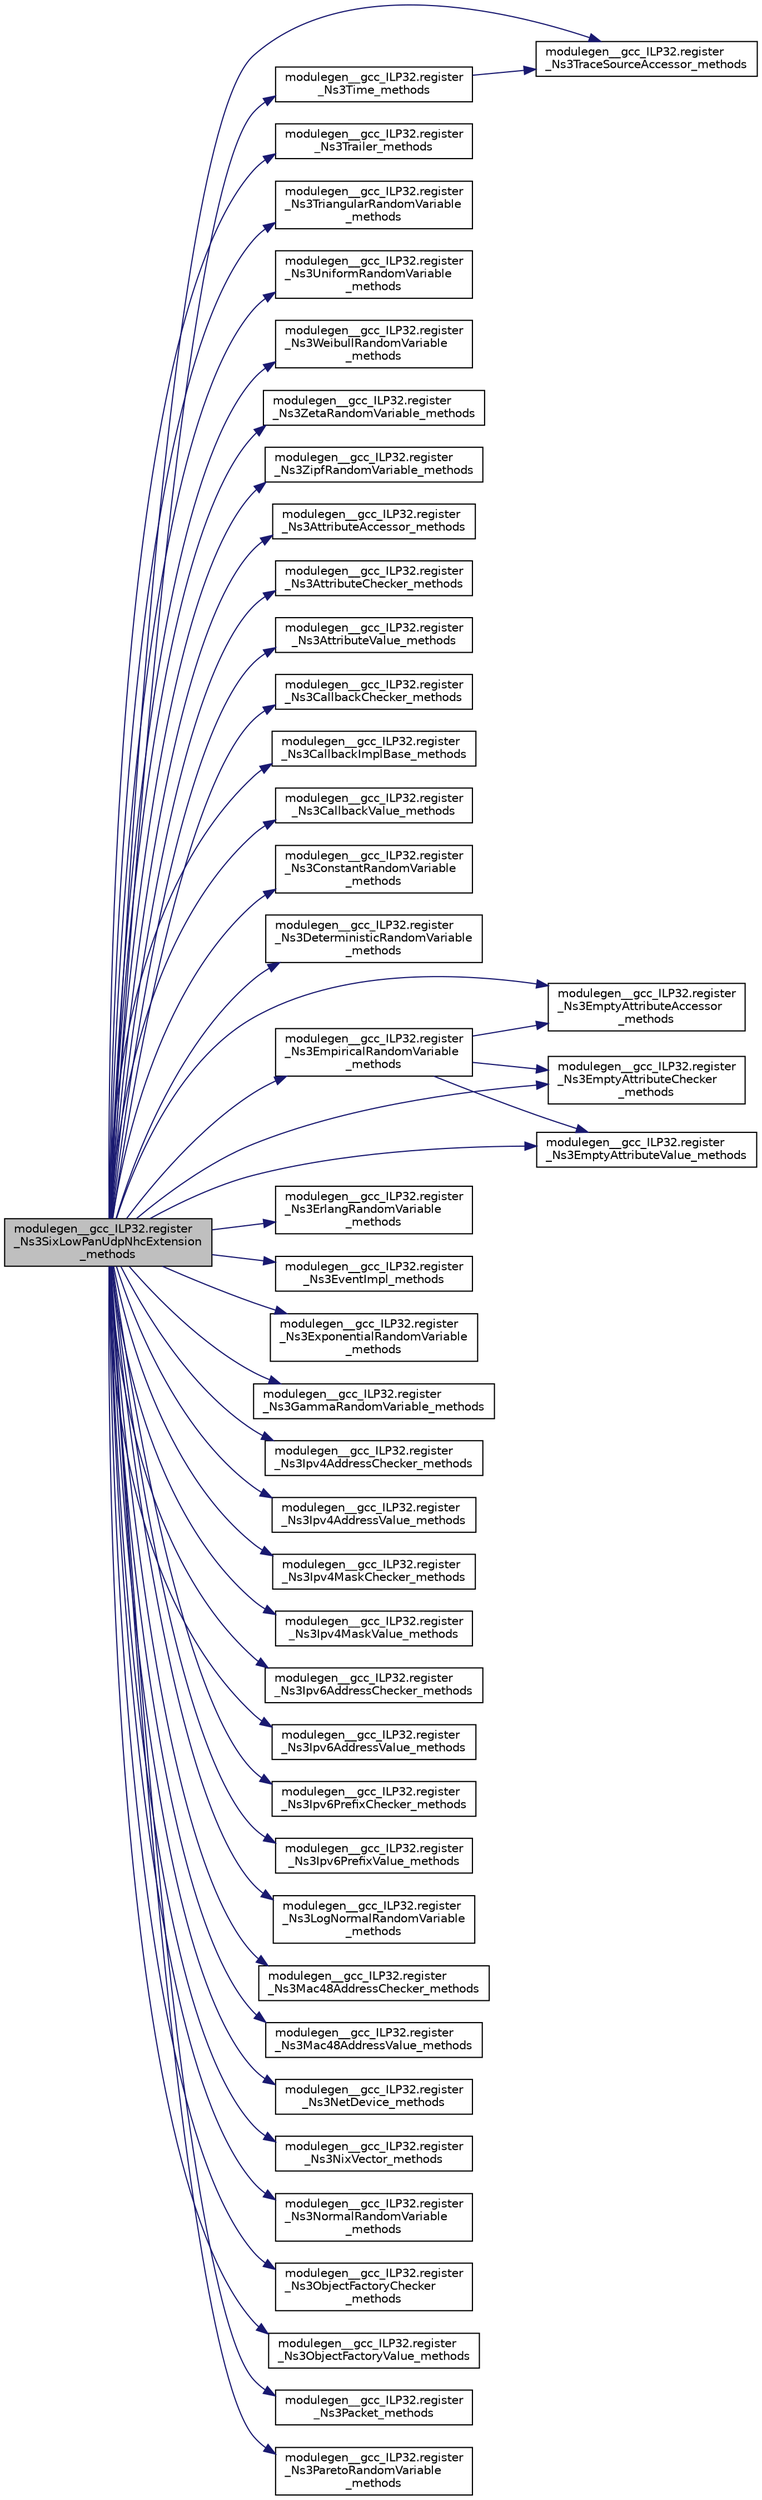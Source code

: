 digraph "modulegen__gcc_ILP32.register_Ns3SixLowPanUdpNhcExtension_methods"
{
  edge [fontname="Helvetica",fontsize="10",labelfontname="Helvetica",labelfontsize="10"];
  node [fontname="Helvetica",fontsize="10",shape=record];
  rankdir="LR";
  Node1 [label="modulegen__gcc_ILP32.register\l_Ns3SixLowPanUdpNhcExtension\l_methods",height=0.2,width=0.4,color="black", fillcolor="grey75", style="filled", fontcolor="black"];
  Node1 -> Node2 [color="midnightblue",fontsize="10",style="solid"];
  Node2 [label="modulegen__gcc_ILP32.register\l_Ns3Time_methods",height=0.2,width=0.4,color="black", fillcolor="white", style="filled",URL="$d5/d79/namespacemodulegen____gcc__ILP32.html#a4bcbbf479533e8b6fb238739668fe36d"];
  Node2 -> Node3 [color="midnightblue",fontsize="10",style="solid"];
  Node3 [label="modulegen__gcc_ILP32.register\l_Ns3TraceSourceAccessor_methods",height=0.2,width=0.4,color="black", fillcolor="white", style="filled",URL="$d5/d79/namespacemodulegen____gcc__ILP32.html#a3451d08858386f1fa04131d165c83ba0"];
  Node1 -> Node3 [color="midnightblue",fontsize="10",style="solid"];
  Node1 -> Node4 [color="midnightblue",fontsize="10",style="solid"];
  Node4 [label="modulegen__gcc_ILP32.register\l_Ns3Trailer_methods",height=0.2,width=0.4,color="black", fillcolor="white", style="filled",URL="$d5/d79/namespacemodulegen____gcc__ILP32.html#a7be1ac5e0e1a8ec544474f384e1642fc"];
  Node1 -> Node5 [color="midnightblue",fontsize="10",style="solid"];
  Node5 [label="modulegen__gcc_ILP32.register\l_Ns3TriangularRandomVariable\l_methods",height=0.2,width=0.4,color="black", fillcolor="white", style="filled",URL="$d5/d79/namespacemodulegen____gcc__ILP32.html#a56825f84f5a3f31c90087d3a4c1d8c0b"];
  Node1 -> Node6 [color="midnightblue",fontsize="10",style="solid"];
  Node6 [label="modulegen__gcc_ILP32.register\l_Ns3UniformRandomVariable\l_methods",height=0.2,width=0.4,color="black", fillcolor="white", style="filled",URL="$d5/d79/namespacemodulegen____gcc__ILP32.html#a5465d181d936c13f0d7dd97daae33da0"];
  Node1 -> Node7 [color="midnightblue",fontsize="10",style="solid"];
  Node7 [label="modulegen__gcc_ILP32.register\l_Ns3WeibullRandomVariable\l_methods",height=0.2,width=0.4,color="black", fillcolor="white", style="filled",URL="$d5/d79/namespacemodulegen____gcc__ILP32.html#a1b7e953b4fcdede15ddee8f372636aeb"];
  Node1 -> Node8 [color="midnightblue",fontsize="10",style="solid"];
  Node8 [label="modulegen__gcc_ILP32.register\l_Ns3ZetaRandomVariable_methods",height=0.2,width=0.4,color="black", fillcolor="white", style="filled",URL="$d5/d79/namespacemodulegen____gcc__ILP32.html#aa274e4bd8d5ca034ca1600f4e3837763"];
  Node1 -> Node9 [color="midnightblue",fontsize="10",style="solid"];
  Node9 [label="modulegen__gcc_ILP32.register\l_Ns3ZipfRandomVariable_methods",height=0.2,width=0.4,color="black", fillcolor="white", style="filled",URL="$d5/d79/namespacemodulegen____gcc__ILP32.html#ac5e1d46fed6d871a113192dad04bec07"];
  Node1 -> Node10 [color="midnightblue",fontsize="10",style="solid"];
  Node10 [label="modulegen__gcc_ILP32.register\l_Ns3AttributeAccessor_methods",height=0.2,width=0.4,color="black", fillcolor="white", style="filled",URL="$d5/d79/namespacemodulegen____gcc__ILP32.html#a8f1258b8ab8ec43af174fc3ff9198eb6"];
  Node1 -> Node11 [color="midnightblue",fontsize="10",style="solid"];
  Node11 [label="modulegen__gcc_ILP32.register\l_Ns3AttributeChecker_methods",height=0.2,width=0.4,color="black", fillcolor="white", style="filled",URL="$d5/d79/namespacemodulegen____gcc__ILP32.html#a891dd82b08e1260e01670cf52c90138c"];
  Node1 -> Node12 [color="midnightblue",fontsize="10",style="solid"];
  Node12 [label="modulegen__gcc_ILP32.register\l_Ns3AttributeValue_methods",height=0.2,width=0.4,color="black", fillcolor="white", style="filled",URL="$d5/d79/namespacemodulegen____gcc__ILP32.html#a7475be8fb4d2d4611c513f6d21c50a32"];
  Node1 -> Node13 [color="midnightblue",fontsize="10",style="solid"];
  Node13 [label="modulegen__gcc_ILP32.register\l_Ns3CallbackChecker_methods",height=0.2,width=0.4,color="black", fillcolor="white", style="filled",URL="$d5/d79/namespacemodulegen____gcc__ILP32.html#acf2267ead3a407631a6fe495c0560d6b"];
  Node1 -> Node14 [color="midnightblue",fontsize="10",style="solid"];
  Node14 [label="modulegen__gcc_ILP32.register\l_Ns3CallbackImplBase_methods",height=0.2,width=0.4,color="black", fillcolor="white", style="filled",URL="$d5/d79/namespacemodulegen____gcc__ILP32.html#a9a85026102c692583453c9b637b8b837"];
  Node1 -> Node15 [color="midnightblue",fontsize="10",style="solid"];
  Node15 [label="modulegen__gcc_ILP32.register\l_Ns3CallbackValue_methods",height=0.2,width=0.4,color="black", fillcolor="white", style="filled",URL="$d5/d79/namespacemodulegen____gcc__ILP32.html#a08e2760d3ccd91256fbce9ef63b1e10b"];
  Node1 -> Node16 [color="midnightblue",fontsize="10",style="solid"];
  Node16 [label="modulegen__gcc_ILP32.register\l_Ns3ConstantRandomVariable\l_methods",height=0.2,width=0.4,color="black", fillcolor="white", style="filled",URL="$d5/d79/namespacemodulegen____gcc__ILP32.html#a42c81b9cd2cbe5e8e49f81b203911b61"];
  Node1 -> Node17 [color="midnightblue",fontsize="10",style="solid"];
  Node17 [label="modulegen__gcc_ILP32.register\l_Ns3DeterministicRandomVariable\l_methods",height=0.2,width=0.4,color="black", fillcolor="white", style="filled",URL="$d5/d79/namespacemodulegen____gcc__ILP32.html#a863c4172668c4be59165816ab68bf4ea"];
  Node1 -> Node18 [color="midnightblue",fontsize="10",style="solid"];
  Node18 [label="modulegen__gcc_ILP32.register\l_Ns3EmpiricalRandomVariable\l_methods",height=0.2,width=0.4,color="black", fillcolor="white", style="filled",URL="$d5/d79/namespacemodulegen____gcc__ILP32.html#a6446c81f0f288423f8095c58812c96a6"];
  Node18 -> Node19 [color="midnightblue",fontsize="10",style="solid"];
  Node19 [label="modulegen__gcc_ILP32.register\l_Ns3EmptyAttributeAccessor\l_methods",height=0.2,width=0.4,color="black", fillcolor="white", style="filled",URL="$d5/d79/namespacemodulegen____gcc__ILP32.html#a489a942ef59028089c93b9dea61069a3"];
  Node18 -> Node20 [color="midnightblue",fontsize="10",style="solid"];
  Node20 [label="modulegen__gcc_ILP32.register\l_Ns3EmptyAttributeChecker\l_methods",height=0.2,width=0.4,color="black", fillcolor="white", style="filled",URL="$d5/d79/namespacemodulegen____gcc__ILP32.html#a46ed8d8e239b38c1a4353a533fcb77a2"];
  Node18 -> Node21 [color="midnightblue",fontsize="10",style="solid"];
  Node21 [label="modulegen__gcc_ILP32.register\l_Ns3EmptyAttributeValue_methods",height=0.2,width=0.4,color="black", fillcolor="white", style="filled",URL="$d5/d79/namespacemodulegen____gcc__ILP32.html#a4f1a7f7e506590df165bd2f16ec88878"];
  Node1 -> Node19 [color="midnightblue",fontsize="10",style="solid"];
  Node1 -> Node20 [color="midnightblue",fontsize="10",style="solid"];
  Node1 -> Node21 [color="midnightblue",fontsize="10",style="solid"];
  Node1 -> Node22 [color="midnightblue",fontsize="10",style="solid"];
  Node22 [label="modulegen__gcc_ILP32.register\l_Ns3ErlangRandomVariable\l_methods",height=0.2,width=0.4,color="black", fillcolor="white", style="filled",URL="$d5/d79/namespacemodulegen____gcc__ILP32.html#a303a1d3c5897c3befc105fd1ae0555a3"];
  Node1 -> Node23 [color="midnightblue",fontsize="10",style="solid"];
  Node23 [label="modulegen__gcc_ILP32.register\l_Ns3EventImpl_methods",height=0.2,width=0.4,color="black", fillcolor="white", style="filled",URL="$d5/d79/namespacemodulegen____gcc__ILP32.html#a600366111aadb7115136bfec5f8675e7"];
  Node1 -> Node24 [color="midnightblue",fontsize="10",style="solid"];
  Node24 [label="modulegen__gcc_ILP32.register\l_Ns3ExponentialRandomVariable\l_methods",height=0.2,width=0.4,color="black", fillcolor="white", style="filled",URL="$d5/d79/namespacemodulegen____gcc__ILP32.html#aece736044889d144f4bee4d03b7de81b"];
  Node1 -> Node25 [color="midnightblue",fontsize="10",style="solid"];
  Node25 [label="modulegen__gcc_ILP32.register\l_Ns3GammaRandomVariable_methods",height=0.2,width=0.4,color="black", fillcolor="white", style="filled",URL="$d5/d79/namespacemodulegen____gcc__ILP32.html#a12228d101ebfb3792bcdf5f3d4749309"];
  Node1 -> Node26 [color="midnightblue",fontsize="10",style="solid"];
  Node26 [label="modulegen__gcc_ILP32.register\l_Ns3Ipv4AddressChecker_methods",height=0.2,width=0.4,color="black", fillcolor="white", style="filled",URL="$d5/d79/namespacemodulegen____gcc__ILP32.html#a91bc88170d5111bf6c9c0defc82f9018"];
  Node1 -> Node27 [color="midnightblue",fontsize="10",style="solid"];
  Node27 [label="modulegen__gcc_ILP32.register\l_Ns3Ipv4AddressValue_methods",height=0.2,width=0.4,color="black", fillcolor="white", style="filled",URL="$d5/d79/namespacemodulegen____gcc__ILP32.html#a9b966337400674f232afe6830aa55a11"];
  Node1 -> Node28 [color="midnightblue",fontsize="10",style="solid"];
  Node28 [label="modulegen__gcc_ILP32.register\l_Ns3Ipv4MaskChecker_methods",height=0.2,width=0.4,color="black", fillcolor="white", style="filled",URL="$d5/d79/namespacemodulegen____gcc__ILP32.html#a0c8c90b61f4e832ecf41510f18e20e98"];
  Node1 -> Node29 [color="midnightblue",fontsize="10",style="solid"];
  Node29 [label="modulegen__gcc_ILP32.register\l_Ns3Ipv4MaskValue_methods",height=0.2,width=0.4,color="black", fillcolor="white", style="filled",URL="$d5/d79/namespacemodulegen____gcc__ILP32.html#aa0677871460e65b32fe90ab9bef43b9f"];
  Node1 -> Node30 [color="midnightblue",fontsize="10",style="solid"];
  Node30 [label="modulegen__gcc_ILP32.register\l_Ns3Ipv6AddressChecker_methods",height=0.2,width=0.4,color="black", fillcolor="white", style="filled",URL="$d5/d79/namespacemodulegen____gcc__ILP32.html#aed7bbb9a518f22e7091964769eb4c4d3"];
  Node1 -> Node31 [color="midnightblue",fontsize="10",style="solid"];
  Node31 [label="modulegen__gcc_ILP32.register\l_Ns3Ipv6AddressValue_methods",height=0.2,width=0.4,color="black", fillcolor="white", style="filled",URL="$d5/d79/namespacemodulegen____gcc__ILP32.html#a94efe88582382700df8f33c69780357b"];
  Node1 -> Node32 [color="midnightblue",fontsize="10",style="solid"];
  Node32 [label="modulegen__gcc_ILP32.register\l_Ns3Ipv6PrefixChecker_methods",height=0.2,width=0.4,color="black", fillcolor="white", style="filled",URL="$d5/d79/namespacemodulegen____gcc__ILP32.html#a98ee840f5ce1609ca10ebe6eb1022047"];
  Node1 -> Node33 [color="midnightblue",fontsize="10",style="solid"];
  Node33 [label="modulegen__gcc_ILP32.register\l_Ns3Ipv6PrefixValue_methods",height=0.2,width=0.4,color="black", fillcolor="white", style="filled",URL="$d5/d79/namespacemodulegen____gcc__ILP32.html#a0b720f36ae3a4e1b9a79eba05de63e4a"];
  Node1 -> Node34 [color="midnightblue",fontsize="10",style="solid"];
  Node34 [label="modulegen__gcc_ILP32.register\l_Ns3LogNormalRandomVariable\l_methods",height=0.2,width=0.4,color="black", fillcolor="white", style="filled",URL="$d5/d79/namespacemodulegen____gcc__ILP32.html#a4f3a1c9e4d2390051bc66d0321f466e5"];
  Node1 -> Node35 [color="midnightblue",fontsize="10",style="solid"];
  Node35 [label="modulegen__gcc_ILP32.register\l_Ns3Mac48AddressChecker_methods",height=0.2,width=0.4,color="black", fillcolor="white", style="filled",URL="$d5/d79/namespacemodulegen____gcc__ILP32.html#a9a21f6afbd8086013a32b274dbadbbfe"];
  Node1 -> Node36 [color="midnightblue",fontsize="10",style="solid"];
  Node36 [label="modulegen__gcc_ILP32.register\l_Ns3Mac48AddressValue_methods",height=0.2,width=0.4,color="black", fillcolor="white", style="filled",URL="$d5/d79/namespacemodulegen____gcc__ILP32.html#acd3d4984a8cfb1ebfef0f6abc746e62c"];
  Node1 -> Node37 [color="midnightblue",fontsize="10",style="solid"];
  Node37 [label="modulegen__gcc_ILP32.register\l_Ns3NetDevice_methods",height=0.2,width=0.4,color="black", fillcolor="white", style="filled",URL="$d5/d79/namespacemodulegen____gcc__ILP32.html#a88fafb58aa743dae1a3acfbbb6787697"];
  Node1 -> Node38 [color="midnightblue",fontsize="10",style="solid"];
  Node38 [label="modulegen__gcc_ILP32.register\l_Ns3NixVector_methods",height=0.2,width=0.4,color="black", fillcolor="white", style="filled",URL="$d5/d79/namespacemodulegen____gcc__ILP32.html#a9b2d434ab0f4ea1d861923f9a09be052"];
  Node1 -> Node39 [color="midnightblue",fontsize="10",style="solid"];
  Node39 [label="modulegen__gcc_ILP32.register\l_Ns3NormalRandomVariable\l_methods",height=0.2,width=0.4,color="black", fillcolor="white", style="filled",URL="$d5/d79/namespacemodulegen____gcc__ILP32.html#a19dba5e985f333f3aaf4f9a23c36edad"];
  Node1 -> Node40 [color="midnightblue",fontsize="10",style="solid"];
  Node40 [label="modulegen__gcc_ILP32.register\l_Ns3ObjectFactoryChecker\l_methods",height=0.2,width=0.4,color="black", fillcolor="white", style="filled",URL="$d5/d79/namespacemodulegen____gcc__ILP32.html#aee073757310c9de4d2861b5c4b4eee5c"];
  Node1 -> Node41 [color="midnightblue",fontsize="10",style="solid"];
  Node41 [label="modulegen__gcc_ILP32.register\l_Ns3ObjectFactoryValue_methods",height=0.2,width=0.4,color="black", fillcolor="white", style="filled",URL="$d5/d79/namespacemodulegen____gcc__ILP32.html#a7505caf7d909001e889b89ce94143f4a"];
  Node1 -> Node42 [color="midnightblue",fontsize="10",style="solid"];
  Node42 [label="modulegen__gcc_ILP32.register\l_Ns3Packet_methods",height=0.2,width=0.4,color="black", fillcolor="white", style="filled",URL="$d5/d79/namespacemodulegen____gcc__ILP32.html#ac954ddbcc06ada408c4168d841f1ac53"];
  Node1 -> Node43 [color="midnightblue",fontsize="10",style="solid"];
  Node43 [label="modulegen__gcc_ILP32.register\l_Ns3ParetoRandomVariable\l_methods",height=0.2,width=0.4,color="black", fillcolor="white", style="filled",URL="$d5/d79/namespacemodulegen____gcc__ILP32.html#aeeb1ab9a764c8ee20760d96f553b05e6"];
}
